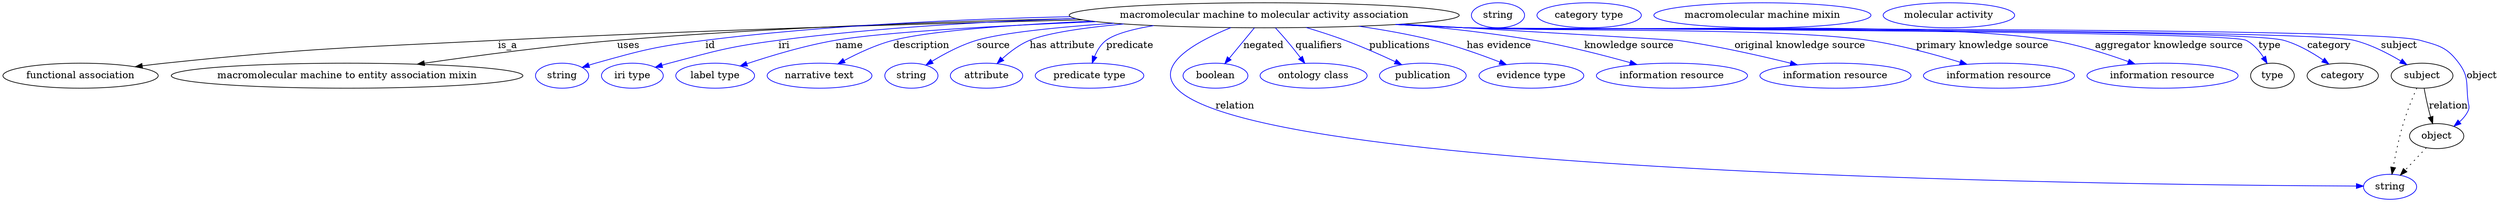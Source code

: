 digraph {
	graph [bb="0,0,2916.7,283"];
	node [label="\N"];
	"macromolecular machine to molecular activity association"	[height=0.5,
		label="macromolecular machine to molecular activity association",
		pos="1471.7,265",
		width=6.0842];
	"functional association"	[height=0.5,
		pos="87.742,178",
		width=2.4373];
	"macromolecular machine to molecular activity association" -> "functional association"	[label=is_a,
		lp="580.74,221.5",
		pos="e,149.97,190.74 1266.1,258.75 1083.2,253.44 808.47,243.85 569.74,229 398.34,218.33 355.04,218.18 184.74,196 176.73,194.96 168.36,\
193.72 160.05,192.39"];
	"macromolecular machine to entity association mixin"	[height=0.5,
		pos="391.74,178",
		width=5.5065];
	"macromolecular machine to molecular activity association" -> "macromolecular machine to entity association mixin"	[label=uses,
		lp="720.74,221.5",
		pos="e,473.52,194.45 1259.1,260.54 1105.8,256.52 894.1,247.81 708.74,229 632.45,221.26 546.56,207.39 483.45,196.22"];
	id	[color=blue,
		height=0.5,
		label=string,
		pos="638.74,178",
		width=0.84854];
	"macromolecular machine to molecular activity association" -> id	[color=blue,
		label=id,
		lp="820.24,221.5",
		pos="e,662.19,189.72 1254.7,262.49 1126.2,259.1 960.53,250.38 814.74,229 753.2,219.97 737.78,215.56 678.74,196 676.36,195.21 673.92,194.34 \
671.48,193.42",
		style=solid];
	iri	[color=blue,
		height=0.5,
		label="iri type",
		pos="723.74,178",
		width=1.011];
	"macromolecular machine to molecular activity association" -> iri	[color=blue,
		label=iri,
		lp="906.24,221.5",
		pos="e,751.8,189.9 1259.5,260.48 1151.3,256.29 1017.9,247.45 899.74,229 840.85,219.81 826.67,213.69 769.74,196 767,195.15 764.18,194.22 \
761.35,193.26",
		style=solid];
	name	[color=blue,
		height=0.5,
		label="label type",
		pos="823.74,178",
		width=1.2638];
	"macromolecular machine to molecular activity association" -> name	[color=blue,
		label=name,
		lp="985.24,221.5",
		pos="e,853.58,191.79 1257.3,261.31 1167.7,257.03 1063,247.88 969.74,229 932.58,221.48 891.9,206.99 862.93,195.54",
		style=solid];
	description	[color=blue,
		height=0.5,
		label="narrative text",
		pos="944.74,178",
		width=1.6068];
	"macromolecular machine to molecular activity association" -> description	[color=blue,
		label=description,
		lp="1070.2,221.5",
		pos="e,967.81,194.56 1281.4,256.06 1187.3,250.63 1084.5,242.01 1039.7,229 1017.5,222.54 994.44,210.56 976.62,199.95",
		style=solid];
	source	[color=blue,
		height=0.5,
		label=string,
		pos="1050.7,178",
		width=0.84854];
	"macromolecular machine to molecular activity association" -> source	[color=blue,
		label=source,
		lp="1154.7,221.5",
		pos="e,1068.8,192.56 1306.1,253.18 1238.3,247.41 1168.4,239.34 1136.7,229 1115.4,222.04 1093.6,209.26 1077.2,198.37",
		style=solid];
	"has attribute"	[color=blue,
		height=0.5,
		label=attribute,
		pos="1139.7,178",
		width=1.1193];
	"macromolecular machine to molecular activity association" -> "has attribute"	[color=blue,
		label="has attribute",
		lp="1233.2,221.5",
		pos="e,1154.3,195.33 1320.5,251.94 1270.6,246.39 1222.2,238.8 1199.7,229 1185.7,222.86 1172.3,212.38 1161.8,202.6",
		style=solid];
	predicate	[color=blue,
		height=0.5,
		label="predicate type",
		pos="1258.7,178",
		width=1.679];
	"macromolecular machine to molecular activity association" -> predicate	[color=blue,
		label=predicate,
		lp="1307.7,221.5",
		pos="e,1262.8,196.41 1349,250 1320.1,244.77 1294.3,237.87 1282.7,229 1275.2,223.22 1269.9,214.45 1266.2,205.86",
		style=solid];
	relation	[color=blue,
		height=0.5,
		label=string,
		pos="2786.7,18",
		width=0.84854];
	"macromolecular machine to molecular activity association" -> relation	[color=blue,
		label=relation,
		lp="1452.7,134.5",
		pos="e,2756.1,19.632 1432.8,247.14 1391.7,227.07 1336.6,192.2 1365.7,160 1461,54.802 2522.9,24.984 2745.8,19.864",
		style=solid];
	negated	[color=blue,
		height=0.5,
		label=boolean,
		pos="1412.7,178",
		width=1.0652];
	"macromolecular machine to molecular activity association" -> negated	[color=blue,
		label=negated,
		lp="1468.2,221.5",
		pos="e,1424.1,195.31 1459.8,246.8 1451.2,234.46 1439.6,217.66 1430,203.86",
		style=solid];
	qualifiers	[color=blue,
		height=0.5,
		label="ontology class",
		pos="1530.7,178",
		width=1.7151];
	"macromolecular machine to molecular activity association" -> qualifiers	[color=blue,
		label=qualifiers,
		lp="1531.2,221.5",
		pos="e,1519,195.89 1483.7,246.8 1492.1,234.62 1503.6,218.09 1513.1,204.4",
		style=solid];
	publications	[color=blue,
		height=0.5,
		label=publication,
		pos="1660.7,178",
		width=1.3902];
	"macromolecular machine to molecular activity association" -> publications	[color=blue,
		label=publications,
		lp="1625.2,221.5",
		pos="e,1633.9,193.24 1516.4,247.32 1530.7,241.76 1546.5,235.35 1560.7,229 1582.3,219.4 1605.9,207.66 1624.8,197.96",
		style=solid];
	"has evidence"	[color=blue,
		height=0.5,
		label="evidence type",
		pos="1788.7,178",
		width=1.661];
	"macromolecular machine to molecular activity association" -> "has evidence"	[color=blue,
		label="has evidence",
		lp="1740.7,221.5",
		pos="e,1757.5,193.4 1574.2,249.05 1603.1,243.8 1634.4,237.14 1662.7,229 1692,220.6 1723.9,207.93 1748.2,197.44",
		style=solid];
	"knowledge source"	[color=blue,
		height=0.5,
		label="information resource",
		pos="1951.7,178",
		width=2.3651];
	"macromolecular machine to molecular activity association" -> "knowledge source"	[color=blue,
		label="knowledge source",
		lp="1887.2,221.5",
		pos="e,1909.1,193.58 1623.3,251.94 1673.4,246.59 1729.2,239.14 1779.7,229 1820.5,220.81 1865.7,207.53 1899.5,196.71",
		style=solid];
	"original knowledge source"	[color=blue,
		height=0.5,
		label="information resource",
		pos="2139.7,178",
		width=2.3651];
	"macromolecular machine to molecular activity association" -> "original knowledge source"	[color=blue,
		label="original knowledge source",
		lp="2085.2,221.5",
		pos="e,2093.2,193.12 1627.8,252.36 1764.2,242.19 1940.5,229.04 1940.7,229 1989.5,221.11 2043.9,207.09 2083.4,195.89",
		style=solid];
	"primary knowledge source"	[color=blue,
		height=0.5,
		label="information resource",
		pos="2327.7,178",
		width=2.3651];
	"macromolecular machine to molecular activity association" -> "primary knowledge source"	[color=blue,
		label="primary knowledge source",
		lp="2295.7,221.5",
		pos="e,2288.2,194.02 1623.2,251.95 1648.7,250.14 1675,248.41 1699.7,247 1904.9,235.36 1959.1,262.9 2161.7,229 2201.8,222.29 2245.8,208.75 \
2278.4,197.45",
		style=solid];
	"aggregator knowledge source"	[color=blue,
		height=0.5,
		label="information resource",
		pos="2515.7,178",
		width=2.3651];
	"macromolecular machine to molecular activity association" -> "aggregator knowledge source"	[color=blue,
		label="aggregator knowledge source",
		lp="2509.7,221.5",
		pos="e,2481,194.56 1621.3,251.82 1647.4,249.99 1674.4,248.28 1699.7,247 1849.2,239.44 2225.6,256.01 2372.7,229 2406.9,222.73 2443.8,209.65 \
2471.6,198.43",
		style=solid];
	type	[height=0.5,
		pos="2645.7,178",
		width=0.75];
	"macromolecular machine to molecular activity association" -> type	[color=blue,
		label=type,
		lp="2628.7,221.5",
		pos="e,2634.5,194.88 1620.4,251.75 1646.8,249.9 1674.1,248.21 1699.7,247 1749.4,244.65 2547.9,248.02 2593.7,229 2607.1,223.48 2618.9,\
212.8 2628,202.72",
		style=solid];
	category	[height=0.5,
		pos="2731.7,178",
		width=1.1374];
	"macromolecular machine to molecular activity association" -> category	[color=blue,
		label=category,
		lp="2704.2,221.5",
		pos="e,2712.3,194.03 1620.1,251.74 1646.6,249.89 1674,248.21 1699.7,247 1804.6,242.09 2543.5,257.05 2644.7,229 2666,223.11 2687.5,210.83 \
2703.8,199.91",
		style=solid];
	subject	[height=0.5,
		pos="2826.7,178",
		width=0.99297];
	"macromolecular machine to molecular activity association" -> subject	[color=blue,
		label=subject,
		lp="2789.2,221.5",
		pos="e,2806.8,193.09 1619.8,251.73 1646.4,249.88 1673.9,248.19 1699.7,247 1814.3,241.73 2620.7,257.48 2731.7,229 2755.4,222.93 2779.8,\
209.96 2797.9,198.75",
		style=solid];
	object	[height=0.5,
		pos="2846.7,91",
		width=0.9027];
	"macromolecular machine to molecular activity association" -> object	[color=blue,
		label=object,
		lp="2899.7,178",
		pos="e,2866.5,105.43 1619.8,251.7 1646.4,249.85 1673.9,248.17 1699.7,247 1761.5,244.2 2753,245.08 2812.7,229 2841.8,221.19 2853.8,220.1 \
2871.7,196 2886.4,176.28 2881.1,166.44 2883.7,142 2884.5,135.37 2886.4,133.12 2883.7,127 2881.5,121.72 2878,116.87 2874,112.56",
		style=solid];
	association_type	[color=blue,
		height=0.5,
		label=string,
		pos="1739.7,265",
		width=0.84854];
	association_category	[color=blue,
		height=0.5,
		label="category type",
		pos="1846.7,265",
		width=1.6249];
	subject -> relation	[pos="e,2789.9,36.027 2821,160.08 2816.5,146.39 2810.3,126.58 2805.7,109 2800.3,88.036 2795.3,64.025 2791.8,46.079",
		style=dotted];
	subject -> object	[label=relation,
		lp="2858.7,134.5",
		pos="e,2842.8,108.89 2830.8,159.8 2833.5,148.09 2837.2,132.34 2840.4,118.97"];
	"functional association_subject"	[color=blue,
		height=0.5,
		label="macromolecular machine mixin",
		pos="2047.7,265",
		width=3.4664];
	object -> relation	[pos="e,2800,34.713 2833.4,74.243 2825.6,64.959 2815.5,53.033 2806.7,42.64",
		style=dotted];
	"macromolecular machine to molecular activity association_object"	[color=blue,
		height=0.5,
		label="molecular activity",
		pos="2265.7,265",
		width=2.0943];
}
